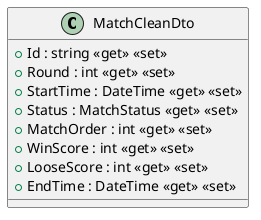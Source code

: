@startuml
class MatchCleanDto {
    + Id : string <<get>> <<set>>
    + Round : int <<get>> <<set>>
    + StartTime : DateTime <<get>> <<set>>
    + Status : MatchStatus <<get>> <<set>>
    + MatchOrder : int <<get>> <<set>>
    + WinScore : int <<get>> <<set>>
    + LooseScore : int <<get>> <<set>>
    + EndTime : DateTime <<get>> <<set>>
}
@enduml
